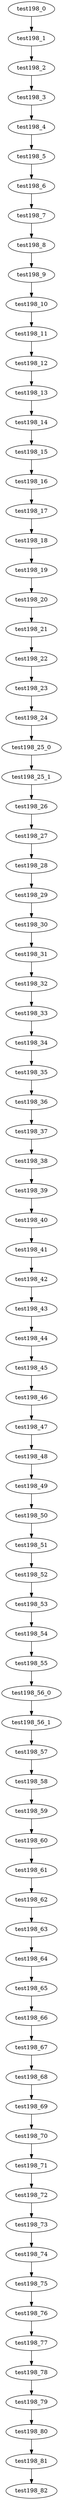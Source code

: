 digraph G {
test198_0->test198_1;
test198_1->test198_2;
test198_2->test198_3;
test198_3->test198_4;
test198_4->test198_5;
test198_5->test198_6;
test198_6->test198_7;
test198_7->test198_8;
test198_8->test198_9;
test198_9->test198_10;
test198_10->test198_11;
test198_11->test198_12;
test198_12->test198_13;
test198_13->test198_14;
test198_14->test198_15;
test198_15->test198_16;
test198_16->test198_17;
test198_17->test198_18;
test198_18->test198_19;
test198_19->test198_20;
test198_20->test198_21;
test198_21->test198_22;
test198_22->test198_23;
test198_23->test198_24;
test198_24->test198_25_0;
test198_25_0->test198_25_1;
test198_25_1->test198_26;
test198_26->test198_27;
test198_27->test198_28;
test198_28->test198_29;
test198_29->test198_30;
test198_30->test198_31;
test198_31->test198_32;
test198_32->test198_33;
test198_33->test198_34;
test198_34->test198_35;
test198_35->test198_36;
test198_36->test198_37;
test198_37->test198_38;
test198_38->test198_39;
test198_39->test198_40;
test198_40->test198_41;
test198_41->test198_42;
test198_42->test198_43;
test198_43->test198_44;
test198_44->test198_45;
test198_45->test198_46;
test198_46->test198_47;
test198_47->test198_48;
test198_48->test198_49;
test198_49->test198_50;
test198_50->test198_51;
test198_51->test198_52;
test198_52->test198_53;
test198_53->test198_54;
test198_54->test198_55;
test198_55->test198_56_0;
test198_56_0->test198_56_1;
test198_56_1->test198_57;
test198_57->test198_58;
test198_58->test198_59;
test198_59->test198_60;
test198_60->test198_61;
test198_61->test198_62;
test198_62->test198_63;
test198_63->test198_64;
test198_64->test198_65;
test198_65->test198_66;
test198_66->test198_67;
test198_67->test198_68;
test198_68->test198_69;
test198_69->test198_70;
test198_70->test198_71;
test198_71->test198_72;
test198_72->test198_73;
test198_73->test198_74;
test198_74->test198_75;
test198_75->test198_76;
test198_76->test198_77;
test198_77->test198_78;
test198_78->test198_79;
test198_79->test198_80;
test198_80->test198_81;
test198_81->test198_82;

}
